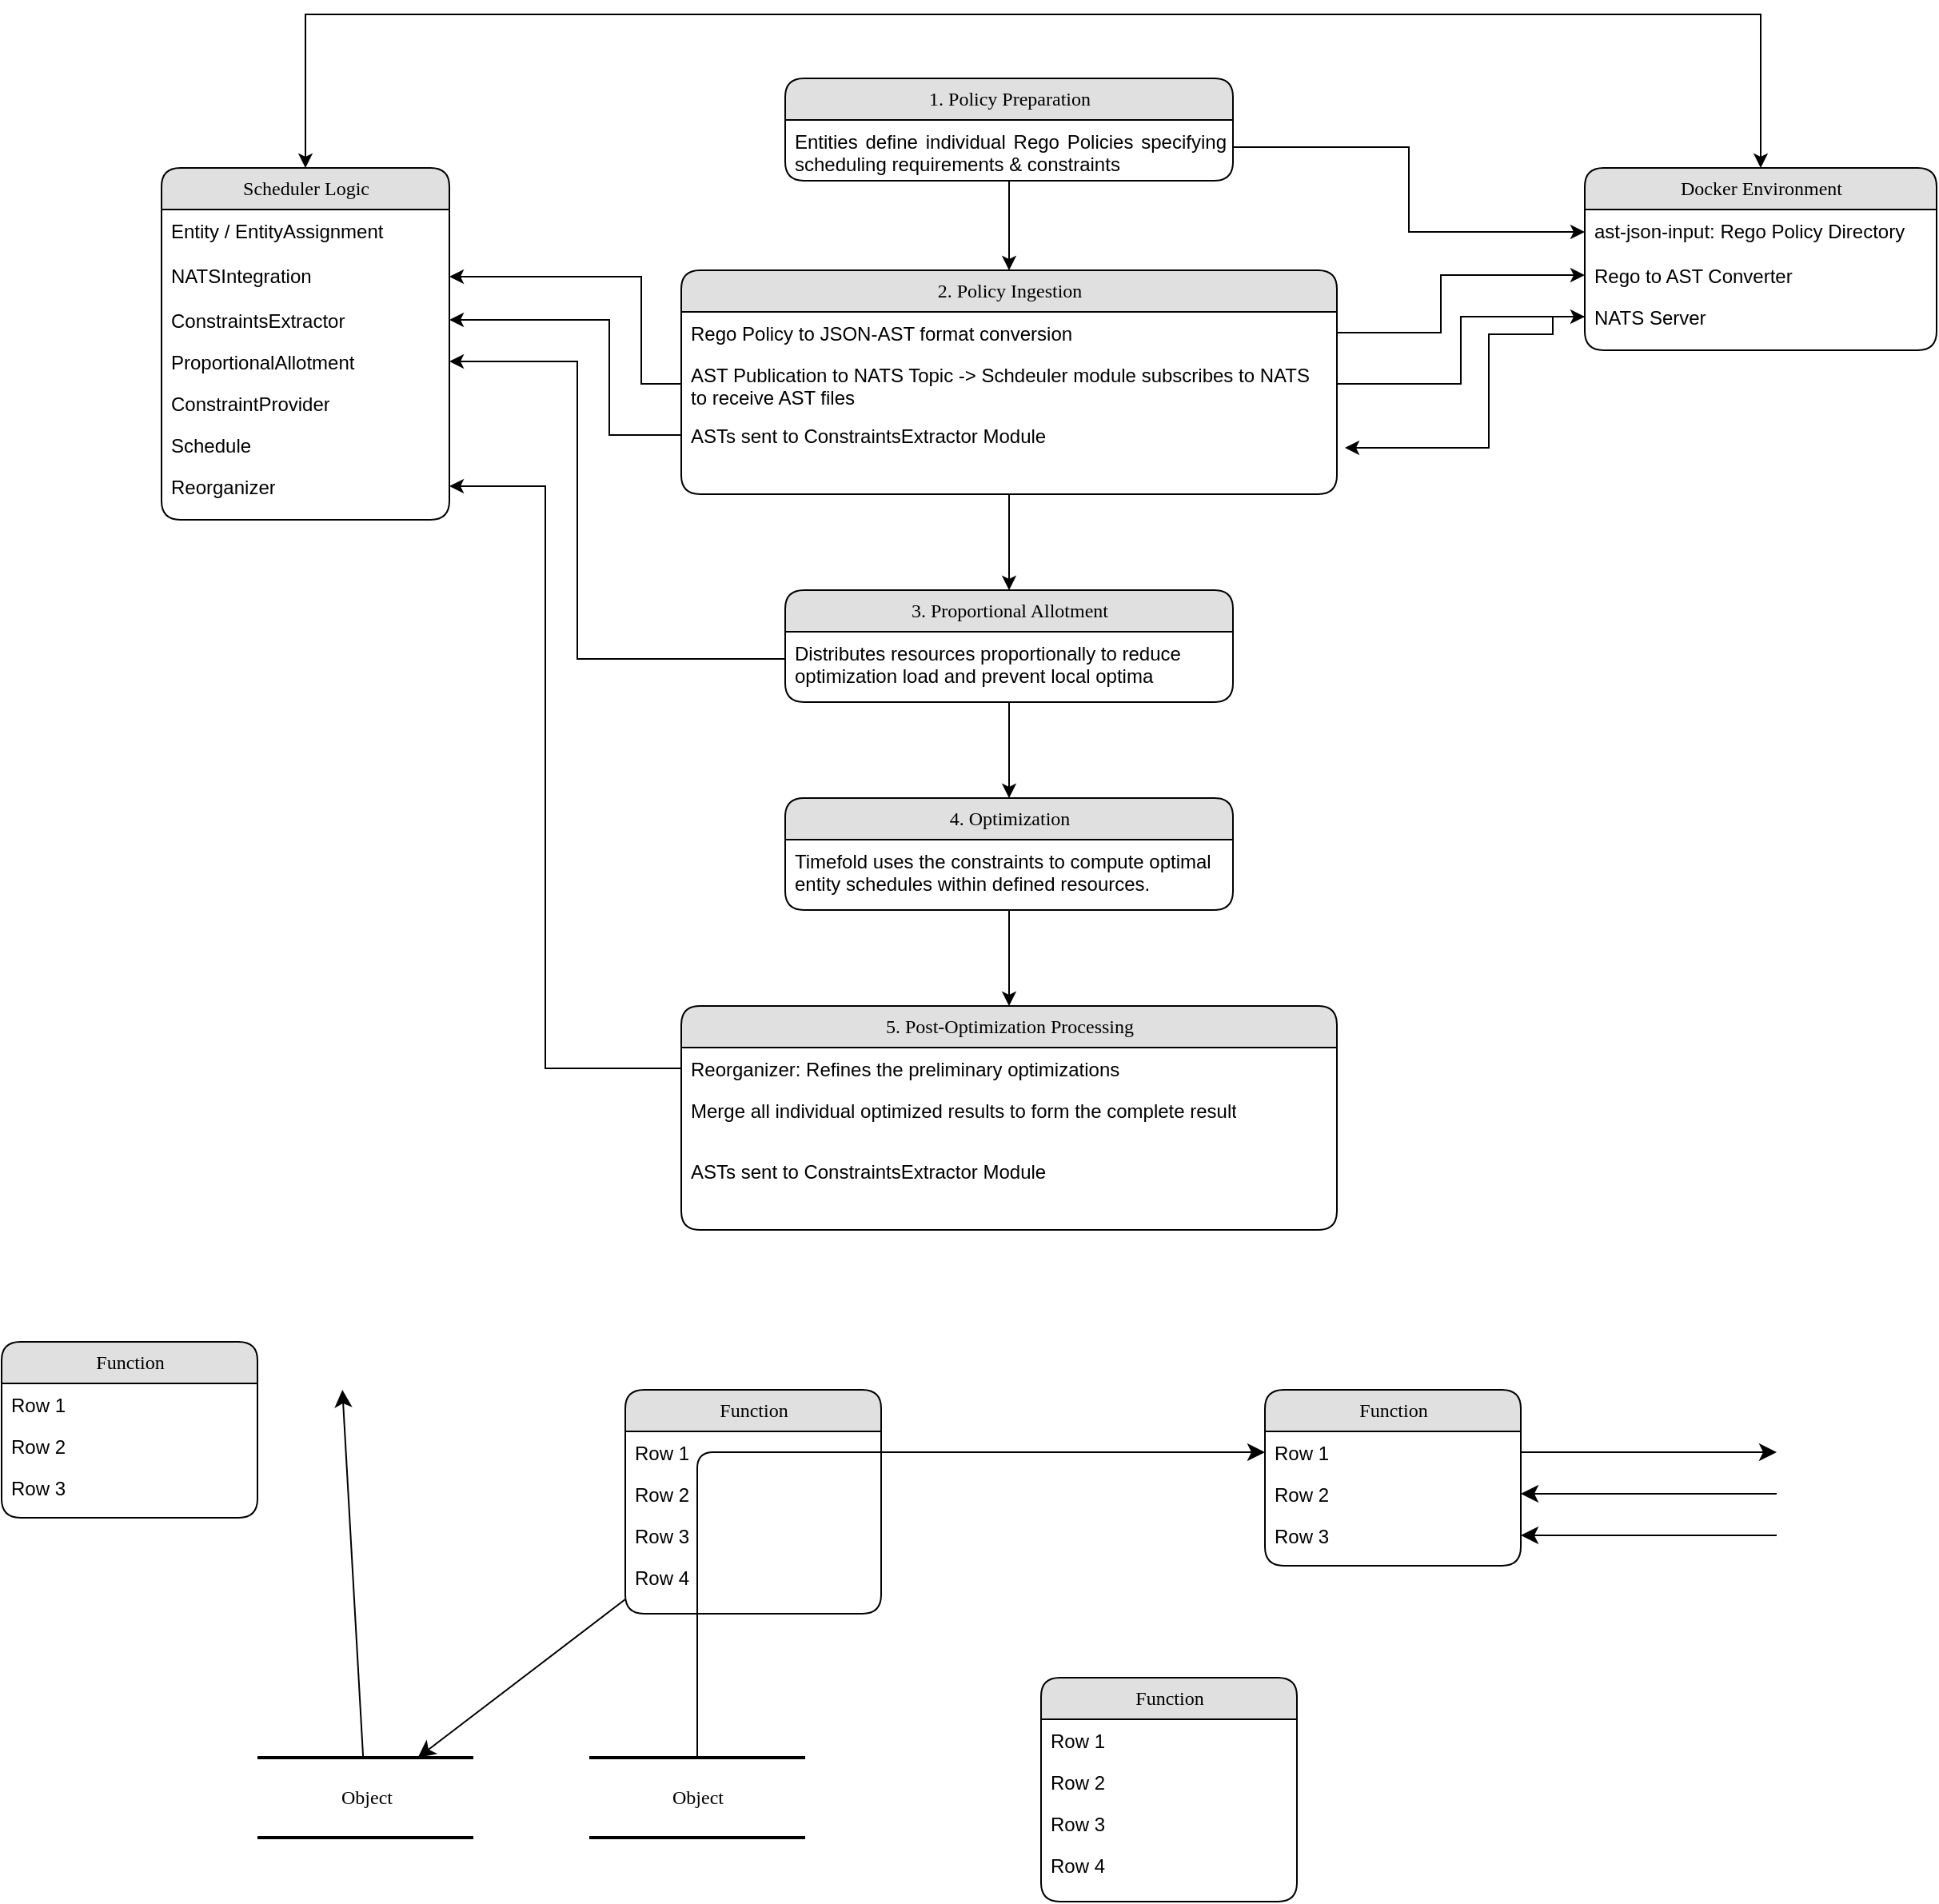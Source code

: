 <mxfile version="28.2.8">
  <diagram name="Page-1" id="b520641d-4fe3-3701-9064-5fc419738815">
    <mxGraphModel dx="2214" dy="467" grid="1" gridSize="10" guides="1" tooltips="1" connect="1" arrows="1" fold="1" page="1" pageScale="1" pageWidth="1100" pageHeight="850" background="none" math="0" shadow="0">
      <root>
        <mxCell id="0" />
        <mxCell id="1" parent="0" />
        <mxCell id="2debaab0fafb2da2-10" value="Object" style="html=1;rounded=0;shadow=0;comic=0;labelBackgroundColor=none;strokeWidth=2;fontFamily=Verdana;fontSize=12;align=center;shape=mxgraph.ios7ui.horLines;" parent="1" vertex="1">
          <mxGeometry x="-50" y="1110" width="135" height="50" as="geometry" />
        </mxCell>
        <mxCell id="-KbWBbQdz_c7JnVmxP02-10" style="edgeStyle=orthogonalEdgeStyle;rounded=0;orthogonalLoop=1;jettySize=auto;html=1;entryX=0.5;entryY=0;entryDx=0;entryDy=0;" edge="1" parent="1" source="21ea969265ad0168-6" target="21ea969265ad0168-10">
          <mxGeometry relative="1" as="geometry" />
        </mxCell>
        <mxCell id="21ea969265ad0168-6" value="1. Policy Preparation" style="swimlane;html=1;fontStyle=0;childLayout=stackLayout;horizontal=1;startSize=26;fillColor=#e0e0e0;horizontalStack=0;resizeParent=1;resizeLast=0;collapsible=1;marginBottom=0;swimlaneFillColor=#ffffff;align=center;rounded=1;shadow=0;comic=0;labelBackgroundColor=none;strokeWidth=1;fontFamily=Verdana;fontSize=12" parent="1" vertex="1">
          <mxGeometry x="280" y="60" width="280" height="64" as="geometry" />
        </mxCell>
        <mxCell id="21ea969265ad0168-7" value="&lt;div style=&quot;text-align: justify;&quot;&gt;&lt;span style=&quot;background-color: transparent; color: light-dark(rgb(0, 0, 0), rgb(255, 255, 255));&quot;&gt;Entities define individual Rego Policies specifying scheduling requirements &amp;amp; constraints&lt;/span&gt;&lt;/div&gt;" style="text;html=1;strokeColor=none;fillColor=none;spacingLeft=4;spacingRight=4;whiteSpace=wrap;overflow=hidden;rotatable=0;points=[[0,0.5],[1,0.5]];portConstraint=eastwest;" parent="21ea969265ad0168-6" vertex="1">
          <mxGeometry y="26" width="280" height="34" as="geometry" />
        </mxCell>
        <mxCell id="-KbWBbQdz_c7JnVmxP02-32" style="edgeStyle=orthogonalEdgeStyle;rounded=0;orthogonalLoop=1;jettySize=auto;html=1;entryX=0.5;entryY=0;entryDx=0;entryDy=0;" edge="1" parent="1" source="21ea969265ad0168-10" target="-KbWBbQdz_c7JnVmxP02-28">
          <mxGeometry relative="1" as="geometry" />
        </mxCell>
        <mxCell id="21ea969265ad0168-10" value="2. Policy Ingestion" style="swimlane;html=1;fontStyle=0;childLayout=stackLayout;horizontal=1;startSize=26;fillColor=#e0e0e0;horizontalStack=0;resizeParent=1;resizeLast=0;collapsible=1;marginBottom=0;swimlaneFillColor=#ffffff;align=center;rounded=1;shadow=0;comic=0;labelBackgroundColor=none;strokeWidth=1;fontFamily=Verdana;fontSize=12" parent="1" vertex="1">
          <mxGeometry x="215" y="180" width="410" height="140" as="geometry" />
        </mxCell>
        <mxCell id="21ea969265ad0168-11" value="Rego Policy to JSON-AST format conversion&amp;nbsp;" style="text;html=1;strokeColor=none;fillColor=none;spacingLeft=4;spacingRight=4;whiteSpace=wrap;overflow=hidden;rotatable=0;points=[[0,0.5],[1,0.5]];portConstraint=eastwest;" parent="21ea969265ad0168-10" vertex="1">
          <mxGeometry y="26" width="410" height="26" as="geometry" />
        </mxCell>
        <mxCell id="21ea969265ad0168-12" value="AST Publication to NATS Topic -&amp;gt; Schdeuler module subscribes to NATS to receive AST files" style="text;html=1;strokeColor=none;fillColor=none;spacingLeft=4;spacingRight=4;whiteSpace=wrap;overflow=hidden;rotatable=0;points=[[0,0.5],[1,0.5]];portConstraint=eastwest;" parent="21ea969265ad0168-10" vertex="1">
          <mxGeometry y="52" width="410" height="38" as="geometry" />
        </mxCell>
        <mxCell id="21ea969265ad0168-13" value="ASTs sent to ConstraintsExtractor Module" style="text;html=1;strokeColor=none;fillColor=none;spacingLeft=4;spacingRight=4;whiteSpace=wrap;overflow=hidden;rotatable=0;points=[[0,0.5],[1,0.5]];portConstraint=eastwest;" parent="21ea969265ad0168-10" vertex="1">
          <mxGeometry y="90" width="410" height="26" as="geometry" />
        </mxCell>
        <mxCell id="21ea969265ad0168-14" value="Function" style="swimlane;html=1;fontStyle=0;childLayout=stackLayout;horizontal=1;startSize=26;fillColor=#e0e0e0;horizontalStack=0;resizeParent=1;resizeLast=0;collapsible=1;marginBottom=0;swimlaneFillColor=#ffffff;align=center;rounded=1;shadow=0;comic=0;labelBackgroundColor=none;strokeWidth=1;fontFamily=Verdana;fontSize=12" parent="1" vertex="1">
          <mxGeometry x="-210" y="850" width="160" height="110" as="geometry" />
        </mxCell>
        <mxCell id="21ea969265ad0168-15" value="Row 1" style="text;html=1;strokeColor=none;fillColor=none;spacingLeft=4;spacingRight=4;whiteSpace=wrap;overflow=hidden;rotatable=0;points=[[0,0.5],[1,0.5]];portConstraint=eastwest;" parent="21ea969265ad0168-14" vertex="1">
          <mxGeometry y="26" width="160" height="26" as="geometry" />
        </mxCell>
        <mxCell id="21ea969265ad0168-16" value="Row 2" style="text;html=1;strokeColor=none;fillColor=none;spacingLeft=4;spacingRight=4;whiteSpace=wrap;overflow=hidden;rotatable=0;points=[[0,0.5],[1,0.5]];portConstraint=eastwest;" parent="21ea969265ad0168-14" vertex="1">
          <mxGeometry y="52" width="160" height="26" as="geometry" />
        </mxCell>
        <mxCell id="21ea969265ad0168-17" value="Row 3" style="text;html=1;strokeColor=none;fillColor=none;spacingLeft=4;spacingRight=4;whiteSpace=wrap;overflow=hidden;rotatable=0;points=[[0,0.5],[1,0.5]];portConstraint=eastwest;" parent="21ea969265ad0168-14" vertex="1">
          <mxGeometry y="78" width="160" height="26" as="geometry" />
        </mxCell>
        <mxCell id="21ea969265ad0168-18" value="Function" style="swimlane;html=1;fontStyle=0;childLayout=stackLayout;horizontal=1;startSize=26;fillColor=#e0e0e0;horizontalStack=0;resizeParent=1;resizeLast=0;collapsible=1;marginBottom=0;swimlaneFillColor=#ffffff;align=center;rounded=1;shadow=0;comic=0;labelBackgroundColor=none;strokeWidth=1;fontFamily=Verdana;fontSize=12" parent="1" vertex="1">
          <mxGeometry x="180" y="880" width="160" height="140" as="geometry" />
        </mxCell>
        <mxCell id="21ea969265ad0168-19" value="Row 1" style="text;html=1;strokeColor=none;fillColor=none;spacingLeft=4;spacingRight=4;whiteSpace=wrap;overflow=hidden;rotatable=0;points=[[0,0.5],[1,0.5]];portConstraint=eastwest;" parent="21ea969265ad0168-18" vertex="1">
          <mxGeometry y="26" width="160" height="26" as="geometry" />
        </mxCell>
        <mxCell id="21ea969265ad0168-20" value="Row 2" style="text;html=1;strokeColor=none;fillColor=none;spacingLeft=4;spacingRight=4;whiteSpace=wrap;overflow=hidden;rotatable=0;points=[[0,0.5],[1,0.5]];portConstraint=eastwest;" parent="21ea969265ad0168-18" vertex="1">
          <mxGeometry y="52" width="160" height="26" as="geometry" />
        </mxCell>
        <mxCell id="21ea969265ad0168-51" value="Row 3" style="text;html=1;strokeColor=none;fillColor=none;spacingLeft=4;spacingRight=4;whiteSpace=wrap;overflow=hidden;rotatable=0;points=[[0,0.5],[1,0.5]];portConstraint=eastwest;" parent="21ea969265ad0168-18" vertex="1">
          <mxGeometry y="78" width="160" height="26" as="geometry" />
        </mxCell>
        <mxCell id="21ea969265ad0168-21" value="Row 4" style="text;html=1;strokeColor=none;fillColor=none;spacingLeft=4;spacingRight=4;whiteSpace=wrap;overflow=hidden;rotatable=0;points=[[0,0.5],[1,0.5]];portConstraint=eastwest;" parent="21ea969265ad0168-18" vertex="1">
          <mxGeometry y="104" width="160" height="26" as="geometry" />
        </mxCell>
        <mxCell id="-KbWBbQdz_c7JnVmxP02-23" style="edgeStyle=orthogonalEdgeStyle;rounded=0;orthogonalLoop=1;jettySize=auto;html=1;exitX=0.5;exitY=0;exitDx=0;exitDy=0;startArrow=classic;startFill=1;" edge="1" parent="1" source="-KbWBbQdz_c7JnVmxP02-15" target="21ea969265ad0168-22">
          <mxGeometry relative="1" as="geometry">
            <Array as="points">
              <mxPoint x="-20" y="20" />
              <mxPoint x="890" y="20" />
            </Array>
          </mxGeometry>
        </mxCell>
        <mxCell id="21ea969265ad0168-22" value="Docker Environment" style="swimlane;html=1;fontStyle=0;childLayout=stackLayout;horizontal=1;startSize=26;fillColor=#e0e0e0;horizontalStack=0;resizeParent=1;resizeLast=0;collapsible=1;marginBottom=0;swimlaneFillColor=#ffffff;align=center;rounded=1;shadow=0;comic=0;labelBackgroundColor=none;strokeWidth=1;fontFamily=Verdana;fontSize=12" parent="1" vertex="1">
          <mxGeometry x="780" y="116" width="220" height="114" as="geometry" />
        </mxCell>
        <mxCell id="21ea969265ad0168-24" value="ast-json-input: Rego Policy Directory" style="text;html=1;strokeColor=none;fillColor=none;spacingLeft=4;spacingRight=4;whiteSpace=wrap;overflow=hidden;rotatable=0;points=[[0,0.5],[1,0.5]];portConstraint=eastwest;" parent="21ea969265ad0168-22" vertex="1">
          <mxGeometry y="26" width="220" height="28" as="geometry" />
        </mxCell>
        <mxCell id="21ea969265ad0168-23" value="Rego to AST Converter" style="text;html=1;strokeColor=none;fillColor=none;spacingLeft=4;spacingRight=4;whiteSpace=wrap;overflow=hidden;rotatable=0;points=[[0,0.5],[1,0.5]];portConstraint=eastwest;" parent="21ea969265ad0168-22" vertex="1">
          <mxGeometry y="54" width="220" height="26" as="geometry" />
        </mxCell>
        <mxCell id="-KbWBbQdz_c7JnVmxP02-12" value="NATS Server" style="text;html=1;strokeColor=none;fillColor=none;spacingLeft=4;spacingRight=4;whiteSpace=wrap;overflow=hidden;rotatable=0;points=[[0,0.5],[1,0.5]];portConstraint=eastwest;" vertex="1" parent="21ea969265ad0168-22">
          <mxGeometry y="80" width="220" height="26" as="geometry" />
        </mxCell>
        <mxCell id="21ea969265ad0168-26" value="Function" style="swimlane;html=1;fontStyle=0;childLayout=stackLayout;horizontal=1;startSize=26;fillColor=#e0e0e0;horizontalStack=0;resizeParent=1;resizeLast=0;collapsible=1;marginBottom=0;swimlaneFillColor=#ffffff;align=center;rounded=1;shadow=0;comic=0;labelBackgroundColor=none;strokeWidth=1;fontFamily=Verdana;fontSize=12" parent="1" vertex="1">
          <mxGeometry x="580" y="880" width="160" height="110" as="geometry" />
        </mxCell>
        <mxCell id="21ea969265ad0168-27" value="Row 1" style="text;html=1;strokeColor=none;fillColor=none;spacingLeft=4;spacingRight=4;whiteSpace=wrap;overflow=hidden;rotatable=0;points=[[0,0.5],[1,0.5]];portConstraint=eastwest;" parent="21ea969265ad0168-26" vertex="1">
          <mxGeometry y="26" width="160" height="26" as="geometry" />
        </mxCell>
        <mxCell id="21ea969265ad0168-28" value="Row 2" style="text;html=1;strokeColor=none;fillColor=none;spacingLeft=4;spacingRight=4;whiteSpace=wrap;overflow=hidden;rotatable=0;points=[[0,0.5],[1,0.5]];portConstraint=eastwest;" parent="21ea969265ad0168-26" vertex="1">
          <mxGeometry y="52" width="160" height="26" as="geometry" />
        </mxCell>
        <mxCell id="21ea969265ad0168-29" value="Row 3" style="text;html=1;strokeColor=none;fillColor=none;spacingLeft=4;spacingRight=4;whiteSpace=wrap;overflow=hidden;rotatable=0;points=[[0,0.5],[1,0.5]];portConstraint=eastwest;" parent="21ea969265ad0168-26" vertex="1">
          <mxGeometry y="78" width="160" height="26" as="geometry" />
        </mxCell>
        <mxCell id="21ea969265ad0168-30" value="Object" style="html=1;rounded=0;shadow=0;comic=0;labelBackgroundColor=none;strokeWidth=2;fontFamily=Verdana;fontSize=12;align=center;shape=mxgraph.ios7ui.horLines;" parent="1" vertex="1">
          <mxGeometry x="157.5" y="1110" width="135" height="50" as="geometry" />
        </mxCell>
        <mxCell id="21ea969265ad0168-31" style="edgeStyle=none;html=1;labelBackgroundColor=none;startFill=0;startSize=8;endFill=1;endSize=8;fontFamily=Verdana;fontSize=12;" parent="1" source="21ea969265ad0168-18" target="2debaab0fafb2da2-10" edge="1">
          <mxGeometry relative="1" as="geometry" />
        </mxCell>
        <mxCell id="21ea969265ad0168-32" style="edgeStyle=none;html=1;labelBackgroundColor=none;startFill=0;startSize=8;endFill=1;endSize=8;fontFamily=Verdana;fontSize=12;" parent="1" source="2debaab0fafb2da2-10" edge="1">
          <mxGeometry relative="1" as="geometry">
            <mxPoint x="3.105" y="880" as="targetPoint" />
          </mxGeometry>
        </mxCell>
        <mxCell id="21ea969265ad0168-34" value="" style="edgeStyle=orthogonalEdgeStyle;html=1;labelBackgroundColor=none;startFill=0;startSize=8;endFill=1;endSize=8;fontFamily=Verdana;fontSize=12;" parent="1" source="21ea969265ad0168-30" target="21ea969265ad0168-27" edge="1">
          <mxGeometry x="-0.134" y="32" relative="1" as="geometry">
            <mxPoint as="offset" />
          </mxGeometry>
        </mxCell>
        <mxCell id="21ea969265ad0168-44" style="edgeStyle=orthogonalEdgeStyle;html=1;exitX=1;exitY=0.5;labelBackgroundColor=none;startFill=0;startSize=8;endFill=1;endSize=8;fontFamily=Verdana;fontSize=12;" parent="1" source="21ea969265ad0168-27" edge="1">
          <mxGeometry relative="1" as="geometry">
            <mxPoint x="900" y="919" as="targetPoint" />
          </mxGeometry>
        </mxCell>
        <mxCell id="21ea969265ad0168-45" style="edgeStyle=orthogonalEdgeStyle;html=1;labelBackgroundColor=none;startFill=0;startSize=8;endFill=1;endSize=8;fontFamily=Verdana;fontSize=12;entryX=1;entryY=0.5;" parent="1" target="21ea969265ad0168-28" edge="1">
          <mxGeometry relative="1" as="geometry">
            <mxPoint x="910" y="929" as="targetPoint" />
            <mxPoint x="900" y="945" as="sourcePoint" />
            <Array as="points">
              <mxPoint x="900" y="945" />
            </Array>
          </mxGeometry>
        </mxCell>
        <mxCell id="21ea969265ad0168-46" style="edgeStyle=orthogonalEdgeStyle;html=1;labelBackgroundColor=none;startFill=0;startSize=8;endFill=1;endSize=8;fontFamily=Verdana;fontSize=12;entryX=1;entryY=0.5;" parent="1" target="21ea969265ad0168-29" edge="1">
          <mxGeometry relative="1" as="geometry">
            <mxPoint x="750.19" y="955.095" as="targetPoint" />
            <mxPoint x="900" y="971" as="sourcePoint" />
            <Array as="points">
              <mxPoint x="820" y="971" />
              <mxPoint x="820" y="971" />
            </Array>
          </mxGeometry>
        </mxCell>
        <mxCell id="-KbWBbQdz_c7JnVmxP02-1" value="Function" style="swimlane;html=1;fontStyle=0;childLayout=stackLayout;horizontal=1;startSize=26;fillColor=#e0e0e0;horizontalStack=0;resizeParent=1;resizeLast=0;collapsible=1;marginBottom=0;swimlaneFillColor=#ffffff;align=center;rounded=1;shadow=0;comic=0;labelBackgroundColor=none;strokeWidth=1;fontFamily=Verdana;fontSize=12" vertex="1" parent="1">
          <mxGeometry x="440" y="1060" width="160" height="140" as="geometry" />
        </mxCell>
        <mxCell id="-KbWBbQdz_c7JnVmxP02-2" value="Row 1" style="text;html=1;strokeColor=none;fillColor=none;spacingLeft=4;spacingRight=4;whiteSpace=wrap;overflow=hidden;rotatable=0;points=[[0,0.5],[1,0.5]];portConstraint=eastwest;" vertex="1" parent="-KbWBbQdz_c7JnVmxP02-1">
          <mxGeometry y="26" width="160" height="26" as="geometry" />
        </mxCell>
        <mxCell id="-KbWBbQdz_c7JnVmxP02-3" value="Row 2" style="text;html=1;strokeColor=none;fillColor=none;spacingLeft=4;spacingRight=4;whiteSpace=wrap;overflow=hidden;rotatable=0;points=[[0,0.5],[1,0.5]];portConstraint=eastwest;" vertex="1" parent="-KbWBbQdz_c7JnVmxP02-1">
          <mxGeometry y="52" width="160" height="26" as="geometry" />
        </mxCell>
        <mxCell id="-KbWBbQdz_c7JnVmxP02-4" value="Row 3" style="text;html=1;strokeColor=none;fillColor=none;spacingLeft=4;spacingRight=4;whiteSpace=wrap;overflow=hidden;rotatable=0;points=[[0,0.5],[1,0.5]];portConstraint=eastwest;" vertex="1" parent="-KbWBbQdz_c7JnVmxP02-1">
          <mxGeometry y="78" width="160" height="26" as="geometry" />
        </mxCell>
        <mxCell id="-KbWBbQdz_c7JnVmxP02-5" value="Row 4" style="text;html=1;strokeColor=none;fillColor=none;spacingLeft=4;spacingRight=4;whiteSpace=wrap;overflow=hidden;rotatable=0;points=[[0,0.5],[1,0.5]];portConstraint=eastwest;" vertex="1" parent="-KbWBbQdz_c7JnVmxP02-1">
          <mxGeometry y="104" width="160" height="26" as="geometry" />
        </mxCell>
        <mxCell id="-KbWBbQdz_c7JnVmxP02-11" style="edgeStyle=orthogonalEdgeStyle;rounded=0;orthogonalLoop=1;jettySize=auto;html=1;entryX=0;entryY=0.5;entryDx=0;entryDy=0;" edge="1" parent="1" source="21ea969265ad0168-7" target="21ea969265ad0168-24">
          <mxGeometry relative="1" as="geometry" />
        </mxCell>
        <mxCell id="-KbWBbQdz_c7JnVmxP02-13" style="edgeStyle=orthogonalEdgeStyle;rounded=0;orthogonalLoop=1;jettySize=auto;html=1;entryX=0;entryY=0.5;entryDx=0;entryDy=0;" edge="1" parent="1" source="21ea969265ad0168-12" target="-KbWBbQdz_c7JnVmxP02-12">
          <mxGeometry relative="1" as="geometry" />
        </mxCell>
        <mxCell id="-KbWBbQdz_c7JnVmxP02-14" style="edgeStyle=orthogonalEdgeStyle;rounded=0;orthogonalLoop=1;jettySize=auto;html=1;entryX=1;entryY=0.5;entryDx=0;entryDy=0;exitX=0;exitY=0.5;exitDx=0;exitDy=0;" edge="1" parent="1" source="-KbWBbQdz_c7JnVmxP02-12">
          <mxGeometry relative="1" as="geometry">
            <mxPoint x="800" y="290" as="sourcePoint" />
            <mxPoint x="630.0" y="291" as="targetPoint" />
            <Array as="points">
              <mxPoint x="760" y="209" />
              <mxPoint x="760" y="220" />
              <mxPoint x="720" y="220" />
              <mxPoint x="720" y="291" />
            </Array>
          </mxGeometry>
        </mxCell>
        <mxCell id="-KbWBbQdz_c7JnVmxP02-15" value="Scheduler Logic" style="swimlane;html=1;fontStyle=0;childLayout=stackLayout;horizontal=1;startSize=26;fillColor=#e0e0e0;horizontalStack=0;resizeParent=1;resizeLast=0;collapsible=1;marginBottom=0;swimlaneFillColor=#ffffff;align=center;rounded=1;shadow=0;comic=0;labelBackgroundColor=none;strokeWidth=1;fontFamily=Verdana;fontSize=12" vertex="1" parent="1">
          <mxGeometry x="-110" y="116" width="180" height="220" as="geometry" />
        </mxCell>
        <mxCell id="-KbWBbQdz_c7JnVmxP02-22" value="Entity / EntityAssignment" style="text;html=1;strokeColor=none;fillColor=none;spacingLeft=4;spacingRight=4;whiteSpace=wrap;overflow=hidden;rotatable=0;points=[[0,0.5],[1,0.5]];portConstraint=eastwest;" vertex="1" parent="-KbWBbQdz_c7JnVmxP02-15">
          <mxGeometry y="26" width="180" height="28" as="geometry" />
        </mxCell>
        <mxCell id="-KbWBbQdz_c7JnVmxP02-16" value="NATSIntegration" style="text;html=1;strokeColor=none;fillColor=none;spacingLeft=4;spacingRight=4;whiteSpace=wrap;overflow=hidden;rotatable=0;points=[[0,0.5],[1,0.5]];portConstraint=eastwest;" vertex="1" parent="-KbWBbQdz_c7JnVmxP02-15">
          <mxGeometry y="54" width="180" height="28" as="geometry" />
        </mxCell>
        <mxCell id="-KbWBbQdz_c7JnVmxP02-19" value="ConstraintsExtractor" style="text;html=1;strokeColor=none;fillColor=none;spacingLeft=4;spacingRight=4;whiteSpace=wrap;overflow=hidden;rotatable=0;points=[[0,0.5],[1,0.5]];portConstraint=eastwest;" vertex="1" parent="-KbWBbQdz_c7JnVmxP02-15">
          <mxGeometry y="82" width="180" height="26" as="geometry" />
        </mxCell>
        <mxCell id="-KbWBbQdz_c7JnVmxP02-17" value="ProportionalAllotment" style="text;html=1;strokeColor=none;fillColor=none;spacingLeft=4;spacingRight=4;whiteSpace=wrap;overflow=hidden;rotatable=0;points=[[0,0.5],[1,0.5]];portConstraint=eastwest;" vertex="1" parent="-KbWBbQdz_c7JnVmxP02-15">
          <mxGeometry y="108" width="180" height="26" as="geometry" />
        </mxCell>
        <mxCell id="-KbWBbQdz_c7JnVmxP02-18" value="ConstraintProvider" style="text;html=1;strokeColor=none;fillColor=none;spacingLeft=4;spacingRight=4;whiteSpace=wrap;overflow=hidden;rotatable=0;points=[[0,0.5],[1,0.5]];portConstraint=eastwest;" vertex="1" parent="-KbWBbQdz_c7JnVmxP02-15">
          <mxGeometry y="134" width="180" height="26" as="geometry" />
        </mxCell>
        <mxCell id="-KbWBbQdz_c7JnVmxP02-20" value="Schedule" style="text;html=1;strokeColor=none;fillColor=none;spacingLeft=4;spacingRight=4;whiteSpace=wrap;overflow=hidden;rotatable=0;points=[[0,0.5],[1,0.5]];portConstraint=eastwest;" vertex="1" parent="-KbWBbQdz_c7JnVmxP02-15">
          <mxGeometry y="160" width="180" height="26" as="geometry" />
        </mxCell>
        <mxCell id="-KbWBbQdz_c7JnVmxP02-21" value="Reorganizer" style="text;html=1;strokeColor=none;fillColor=none;spacingLeft=4;spacingRight=4;whiteSpace=wrap;overflow=hidden;rotatable=0;points=[[0,0.5],[1,0.5]];portConstraint=eastwest;" vertex="1" parent="-KbWBbQdz_c7JnVmxP02-15">
          <mxGeometry y="186" width="180" height="26" as="geometry" />
        </mxCell>
        <mxCell id="-KbWBbQdz_c7JnVmxP02-55" style="edgeStyle=orthogonalEdgeStyle;rounded=0;orthogonalLoop=1;jettySize=auto;html=1;entryX=0.5;entryY=0;entryDx=0;entryDy=0;" edge="1" parent="1" source="-KbWBbQdz_c7JnVmxP02-28" target="-KbWBbQdz_c7JnVmxP02-53">
          <mxGeometry relative="1" as="geometry" />
        </mxCell>
        <mxCell id="-KbWBbQdz_c7JnVmxP02-28" value="3. Proportional Allotment" style="swimlane;html=1;fontStyle=0;childLayout=stackLayout;horizontal=1;startSize=26;fillColor=#e0e0e0;horizontalStack=0;resizeParent=1;resizeLast=0;collapsible=1;marginBottom=0;swimlaneFillColor=#ffffff;align=center;rounded=1;shadow=0;comic=0;labelBackgroundColor=none;strokeWidth=1;fontFamily=Verdana;fontSize=12" vertex="1" parent="1">
          <mxGeometry x="280" y="380" width="280" height="70" as="geometry" />
        </mxCell>
        <mxCell id="-KbWBbQdz_c7JnVmxP02-29" value="Distributes resources proportionally to reduce optimization load and prevent local optima" style="text;html=1;strokeColor=none;fillColor=none;spacingLeft=4;spacingRight=4;whiteSpace=wrap;overflow=hidden;rotatable=0;points=[[0,0.5],[1,0.5]];portConstraint=eastwest;" vertex="1" parent="-KbWBbQdz_c7JnVmxP02-28">
          <mxGeometry y="26" width="280" height="34" as="geometry" />
        </mxCell>
        <mxCell id="-KbWBbQdz_c7JnVmxP02-37" style="edgeStyle=orthogonalEdgeStyle;rounded=0;orthogonalLoop=1;jettySize=auto;html=1;entryX=0;entryY=0.5;entryDx=0;entryDy=0;" edge="1" parent="1" source="21ea969265ad0168-11" target="21ea969265ad0168-23">
          <mxGeometry relative="1" as="geometry">
            <Array as="points">
              <mxPoint x="690" y="219" />
              <mxPoint x="690" y="183" />
            </Array>
          </mxGeometry>
        </mxCell>
        <mxCell id="-KbWBbQdz_c7JnVmxP02-38" style="edgeStyle=orthogonalEdgeStyle;rounded=0;orthogonalLoop=1;jettySize=auto;html=1;entryX=1;entryY=0.5;entryDx=0;entryDy=0;" edge="1" parent="1" source="-KbWBbQdz_c7JnVmxP02-29" target="-KbWBbQdz_c7JnVmxP02-17">
          <mxGeometry relative="1" as="geometry">
            <Array as="points">
              <mxPoint x="150" y="423" />
              <mxPoint x="150" y="237" />
            </Array>
          </mxGeometry>
        </mxCell>
        <mxCell id="-KbWBbQdz_c7JnVmxP02-45" style="edgeStyle=orthogonalEdgeStyle;rounded=0;orthogonalLoop=1;jettySize=auto;html=1;entryX=1;entryY=0.5;entryDx=0;entryDy=0;" edge="1" parent="1" source="21ea969265ad0168-12" target="-KbWBbQdz_c7JnVmxP02-16">
          <mxGeometry relative="1" as="geometry">
            <Array as="points">
              <mxPoint x="190" y="251" />
              <mxPoint x="190" y="184" />
            </Array>
          </mxGeometry>
        </mxCell>
        <mxCell id="-KbWBbQdz_c7JnVmxP02-46" style="edgeStyle=orthogonalEdgeStyle;rounded=0;orthogonalLoop=1;jettySize=auto;html=1;entryX=1;entryY=0.5;entryDx=0;entryDy=0;" edge="1" parent="1" source="21ea969265ad0168-13" target="-KbWBbQdz_c7JnVmxP02-19">
          <mxGeometry relative="1" as="geometry">
            <Array as="points">
              <mxPoint x="170" y="283" />
              <mxPoint x="170" y="211" />
            </Array>
          </mxGeometry>
        </mxCell>
        <mxCell id="-KbWBbQdz_c7JnVmxP02-47" value="5. Post-Optimization Processing" style="swimlane;html=1;fontStyle=0;childLayout=stackLayout;horizontal=1;startSize=26;fillColor=#e0e0e0;horizontalStack=0;resizeParent=1;resizeLast=0;collapsible=1;marginBottom=0;swimlaneFillColor=#ffffff;align=center;rounded=1;shadow=0;comic=0;labelBackgroundColor=none;strokeWidth=1;fontFamily=Verdana;fontSize=12" vertex="1" parent="1">
          <mxGeometry x="215" y="640" width="410" height="140" as="geometry" />
        </mxCell>
        <mxCell id="-KbWBbQdz_c7JnVmxP02-48" value="Reorganizer: Refines the preliminary optimizations" style="text;html=1;strokeColor=none;fillColor=none;spacingLeft=4;spacingRight=4;whiteSpace=wrap;overflow=hidden;rotatable=0;points=[[0,0.5],[1,0.5]];portConstraint=eastwest;" vertex="1" parent="-KbWBbQdz_c7JnVmxP02-47">
          <mxGeometry y="26" width="410" height="26" as="geometry" />
        </mxCell>
        <mxCell id="-KbWBbQdz_c7JnVmxP02-49" value="Merge all individual optimized results to form the complete result" style="text;html=1;strokeColor=none;fillColor=none;spacingLeft=4;spacingRight=4;whiteSpace=wrap;overflow=hidden;rotatable=0;points=[[0,0.5],[1,0.5]];portConstraint=eastwest;" vertex="1" parent="-KbWBbQdz_c7JnVmxP02-47">
          <mxGeometry y="52" width="410" height="38" as="geometry" />
        </mxCell>
        <mxCell id="-KbWBbQdz_c7JnVmxP02-50" value="ASTs sent to ConstraintsExtractor Module" style="text;html=1;strokeColor=none;fillColor=none;spacingLeft=4;spacingRight=4;whiteSpace=wrap;overflow=hidden;rotatable=0;points=[[0,0.5],[1,0.5]];portConstraint=eastwest;" vertex="1" parent="-KbWBbQdz_c7JnVmxP02-47">
          <mxGeometry y="90" width="410" height="26" as="geometry" />
        </mxCell>
        <mxCell id="-KbWBbQdz_c7JnVmxP02-56" style="edgeStyle=orthogonalEdgeStyle;rounded=0;orthogonalLoop=1;jettySize=auto;html=1;entryX=0.5;entryY=0;entryDx=0;entryDy=0;" edge="1" parent="1" source="-KbWBbQdz_c7JnVmxP02-53" target="-KbWBbQdz_c7JnVmxP02-47">
          <mxGeometry relative="1" as="geometry" />
        </mxCell>
        <mxCell id="-KbWBbQdz_c7JnVmxP02-53" value="4. Optimization" style="swimlane;html=1;fontStyle=0;childLayout=stackLayout;horizontal=1;startSize=26;fillColor=#e0e0e0;horizontalStack=0;resizeParent=1;resizeLast=0;collapsible=1;marginBottom=0;swimlaneFillColor=#ffffff;align=center;rounded=1;shadow=0;comic=0;labelBackgroundColor=none;strokeWidth=1;fontFamily=Verdana;fontSize=12" vertex="1" parent="1">
          <mxGeometry x="280" y="510" width="280" height="70" as="geometry" />
        </mxCell>
        <mxCell id="-KbWBbQdz_c7JnVmxP02-54" value="Timefold uses the constraints to compute optimal entity schedules within defined resources." style="text;html=1;strokeColor=none;fillColor=none;spacingLeft=4;spacingRight=4;whiteSpace=wrap;overflow=hidden;rotatable=0;points=[[0,0.5],[1,0.5]];portConstraint=eastwest;" vertex="1" parent="-KbWBbQdz_c7JnVmxP02-53">
          <mxGeometry y="26" width="280" height="34" as="geometry" />
        </mxCell>
        <mxCell id="-KbWBbQdz_c7JnVmxP02-57" style="edgeStyle=orthogonalEdgeStyle;rounded=0;orthogonalLoop=1;jettySize=auto;html=1;entryX=1;entryY=0.5;entryDx=0;entryDy=0;" edge="1" parent="1" source="-KbWBbQdz_c7JnVmxP02-48" target="-KbWBbQdz_c7JnVmxP02-21">
          <mxGeometry relative="1" as="geometry">
            <Array as="points">
              <mxPoint x="130" y="679" />
              <mxPoint x="130" y="315" />
            </Array>
          </mxGeometry>
        </mxCell>
      </root>
    </mxGraphModel>
  </diagram>
</mxfile>
